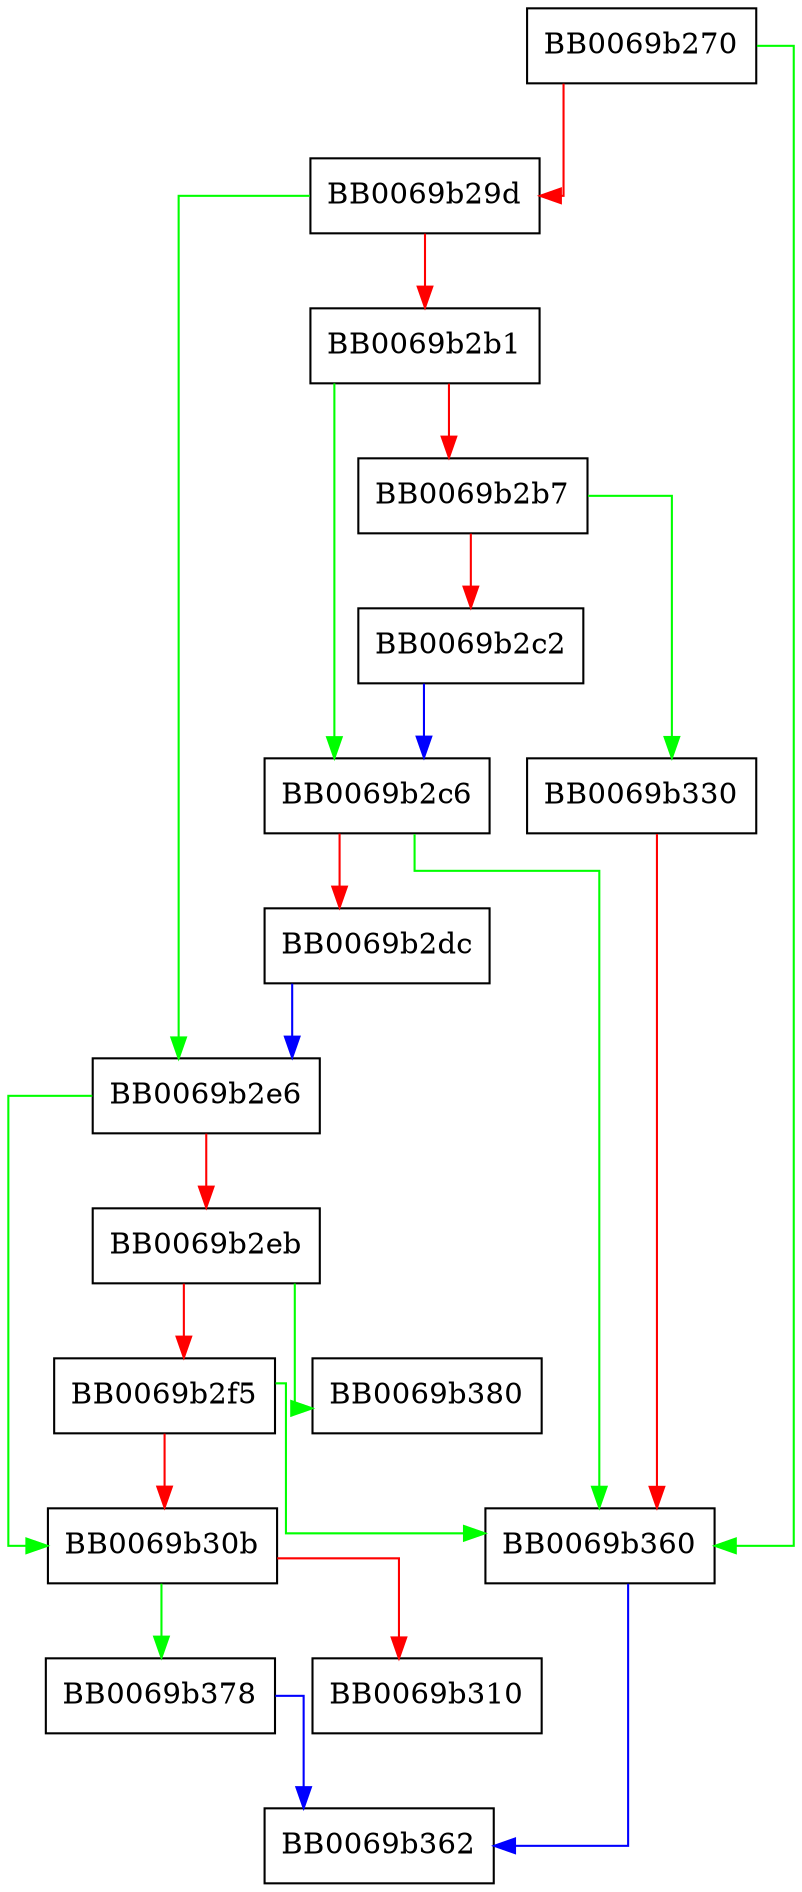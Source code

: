 digraph aes_ocb_einit {
  node [shape="box"];
  graph [splines=ortho];
  BB0069b270 -> BB0069b360 [color="green"];
  BB0069b270 -> BB0069b29d [color="red"];
  BB0069b29d -> BB0069b2e6 [color="green"];
  BB0069b29d -> BB0069b2b1 [color="red"];
  BB0069b2b1 -> BB0069b2c6 [color="green"];
  BB0069b2b1 -> BB0069b2b7 [color="red"];
  BB0069b2b7 -> BB0069b330 [color="green"];
  BB0069b2b7 -> BB0069b2c2 [color="red"];
  BB0069b2c2 -> BB0069b2c6 [color="blue"];
  BB0069b2c6 -> BB0069b360 [color="green"];
  BB0069b2c6 -> BB0069b2dc [color="red"];
  BB0069b2dc -> BB0069b2e6 [color="blue"];
  BB0069b2e6 -> BB0069b30b [color="green"];
  BB0069b2e6 -> BB0069b2eb [color="red"];
  BB0069b2eb -> BB0069b380 [color="green"];
  BB0069b2eb -> BB0069b2f5 [color="red"];
  BB0069b2f5 -> BB0069b360 [color="green"];
  BB0069b2f5 -> BB0069b30b [color="red"];
  BB0069b30b -> BB0069b378 [color="green"];
  BB0069b30b -> BB0069b310 [color="red"];
  BB0069b330 -> BB0069b360 [color="red"];
  BB0069b360 -> BB0069b362 [color="blue"];
  BB0069b378 -> BB0069b362 [color="blue"];
}